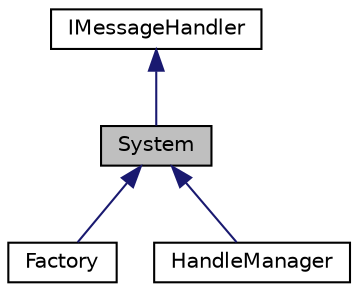 digraph "System"
{
 // LATEX_PDF_SIZE
  edge [fontname="Helvetica",fontsize="10",labelfontname="Helvetica",labelfontsize="10"];
  node [fontname="Helvetica",fontsize="10",shape=record];
  Node1 [label="System",height=0.2,width=0.4,color="black", fillcolor="grey75", style="filled", fontcolor="black",tooltip=" "];
  Node2 -> Node1 [dir="back",color="midnightblue",fontsize="10",style="solid",fontname="Helvetica"];
  Node2 [label="IMessageHandler",height=0.2,width=0.4,color="black", fillcolor="white", style="filled",URL="$class_i_message_handler.html",tooltip=" "];
  Node1 -> Node3 [dir="back",color="midnightblue",fontsize="10",style="solid",fontname="Helvetica"];
  Node3 [label="Factory",height=0.2,width=0.4,color="black", fillcolor="white", style="filled",URL="$class_factory.html",tooltip=" "];
  Node1 -> Node4 [dir="back",color="midnightblue",fontsize="10",style="solid",fontname="Helvetica"];
  Node4 [label="HandleManager",height=0.2,width=0.4,color="black", fillcolor="white", style="filled",URL="$class_handle_manager.html",tooltip=" "];
}
